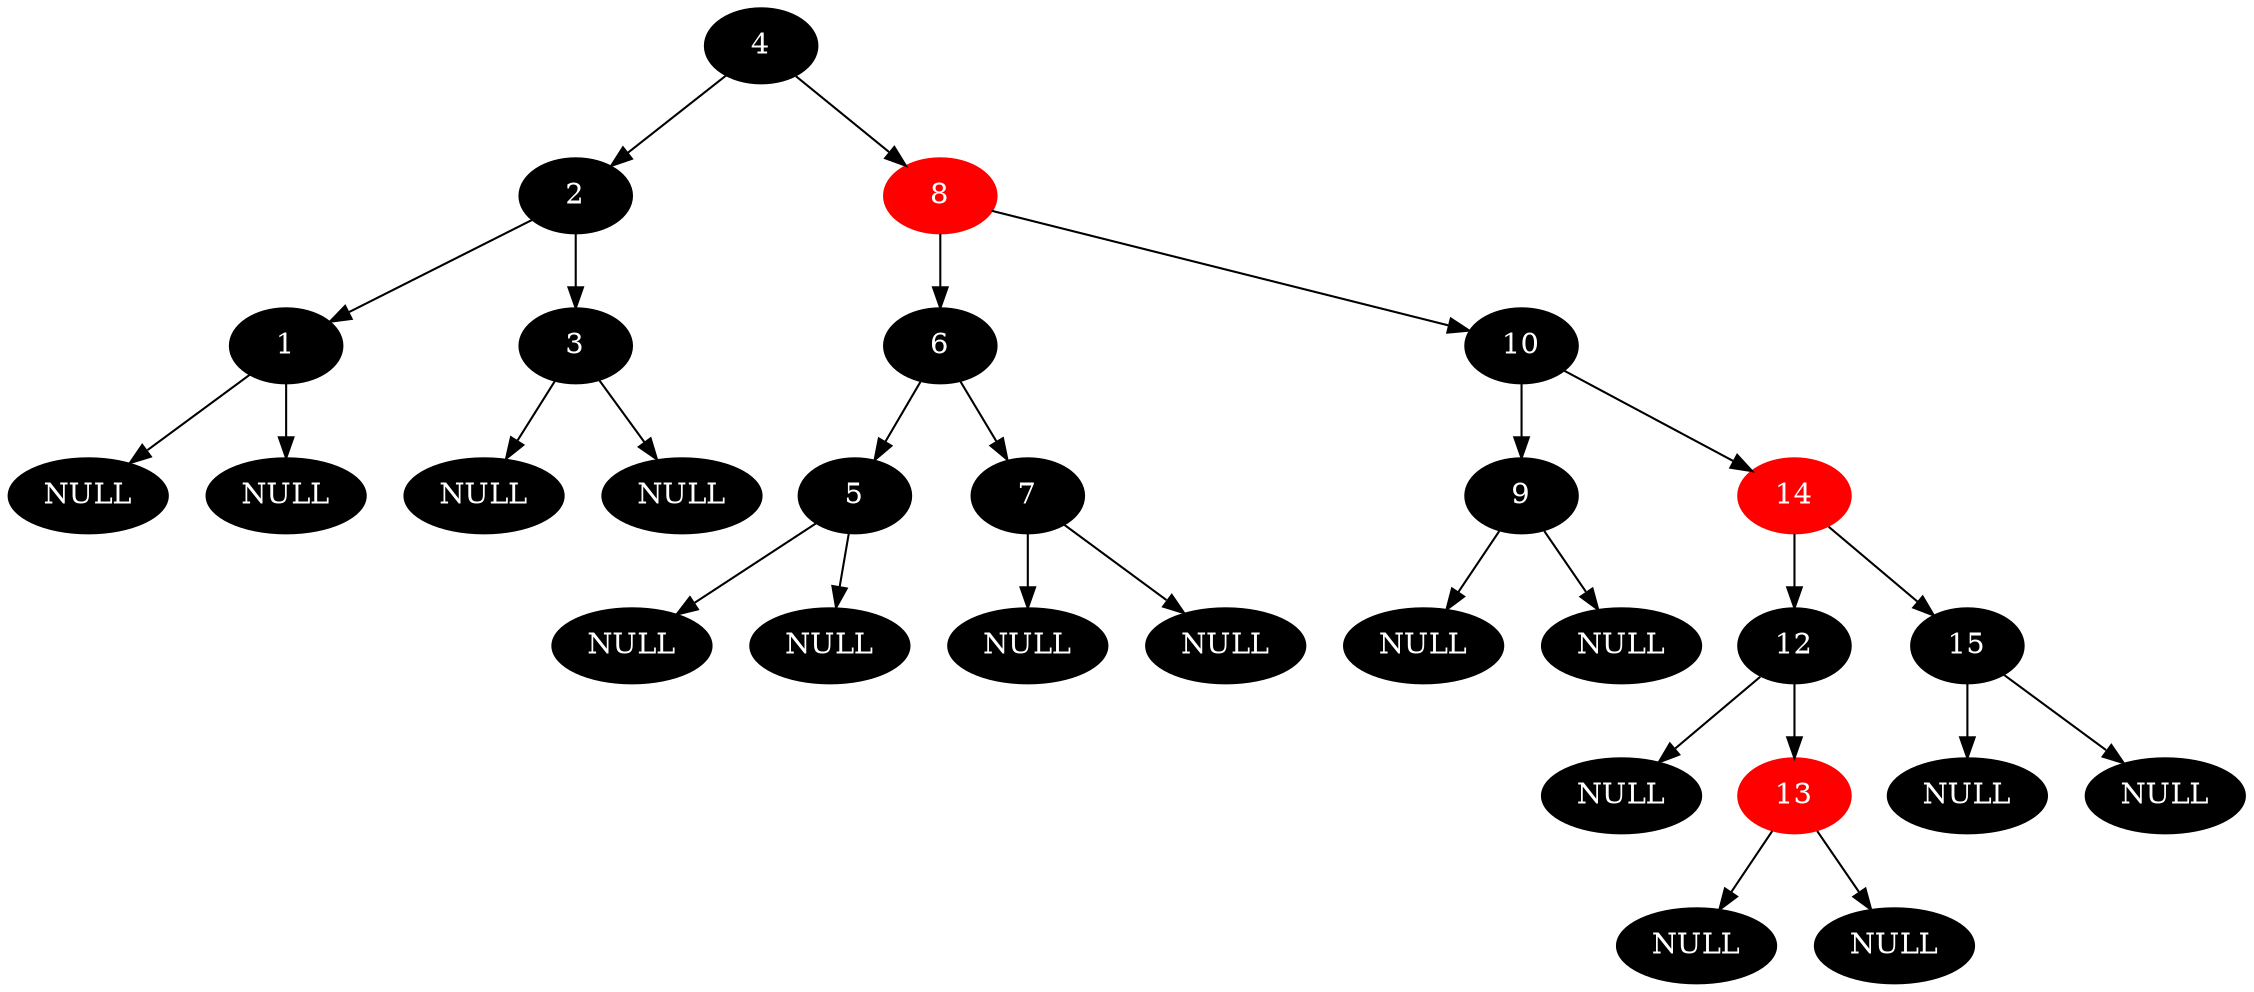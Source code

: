 digraph{
0[label="4",color=black,style=filled,fontcolor=white];
0 -> 1;
0 -> 2;
1[label="2",color=black,style=filled,fontcolor=white];
1 -> 3;
1 -> 4;
3[label="1",color=black,style=filled,fontcolor=white];
3 -> 7;
3 -> 8;
7[label="NULL",color=black,style=filled,fontcolor=white];
8[label="NULL",color=black,style=filled,fontcolor=white];
4[label="3",color=black,style=filled,fontcolor=white];
4 -> 9;
4 -> 10;
9[label="NULL",color=black,style=filled,fontcolor=white];
10[label="NULL",color=black,style=filled,fontcolor=white];
2[label="8",color=red,style=filled,fontcolor=white];
2 -> 5;
2 -> 6;
5[label="6",color=black,style=filled,fontcolor=white];
5 -> 11;
5 -> 12;
11[label="5",color=black,style=filled,fontcolor=white];
11 -> 23;
11 -> 24;
23[label="NULL",color=black,style=filled,fontcolor=white];
24[label="NULL",color=black,style=filled,fontcolor=white];
12[label="7",color=black,style=filled,fontcolor=white];
12 -> 25;
12 -> 26;
25[label="NULL",color=black,style=filled,fontcolor=white];
26[label="NULL",color=black,style=filled,fontcolor=white];
6[label="10",color=black,style=filled,fontcolor=white];
6 -> 13;
6 -> 14;
13[label="9",color=black,style=filled,fontcolor=white];
13 -> 27;
13 -> 28;
27[label="NULL",color=black,style=filled,fontcolor=white];
28[label="NULL",color=black,style=filled,fontcolor=white];
14[label="14",color=red,style=filled,fontcolor=white];
14 -> 29;
14 -> 30;
29[label="12",color=black,style=filled,fontcolor=white];
29 -> 59;
29 -> 60;
59[label="NULL",color=black,style=filled,fontcolor=white];
60[label="13",color=red,style=filled,fontcolor=white];
60 -> 121;
60 -> 122;
121[label="NULL",color=black,style=filled,fontcolor=white];
122[label="NULL",color=black,style=filled,fontcolor=white];
30[label="15",color=black,style=filled,fontcolor=white];
30 -> 61;
30 -> 62;
61[label="NULL",color=black,style=filled,fontcolor=white];
62[label="NULL",color=black,style=filled,fontcolor=white];
}

